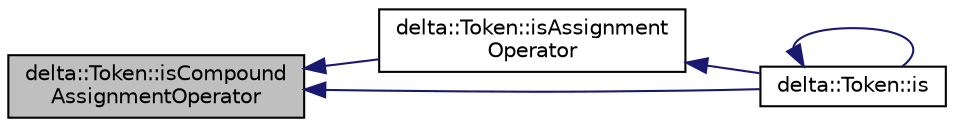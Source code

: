 digraph "delta::Token::isCompoundAssignmentOperator"
{
  edge [fontname="Helvetica",fontsize="10",labelfontname="Helvetica",labelfontsize="10"];
  node [fontname="Helvetica",fontsize="10",shape=record];
  rankdir="LR";
  Node22 [label="delta::Token::isCompound\lAssignmentOperator",height=0.2,width=0.4,color="black", fillcolor="grey75", style="filled", fontcolor="black"];
  Node22 -> Node23 [dir="back",color="midnightblue",fontsize="10",style="solid",fontname="Helvetica"];
  Node23 [label="delta::Token::isAssignment\lOperator",height=0.2,width=0.4,color="black", fillcolor="white", style="filled",URL="$structdelta_1_1_token.html#a344625b45d0c29ff717d5d8be95433e2"];
  Node23 -> Node24 [dir="back",color="midnightblue",fontsize="10",style="solid",fontname="Helvetica"];
  Node24 [label="delta::Token::is",height=0.2,width=0.4,color="black", fillcolor="white", style="filled",URL="$structdelta_1_1_token.html#ada52d2e13d06ef1036a3c5b409617a32"];
  Node24 -> Node24 [dir="back",color="midnightblue",fontsize="10",style="solid",fontname="Helvetica"];
  Node22 -> Node24 [dir="back",color="midnightblue",fontsize="10",style="solid",fontname="Helvetica"];
}
